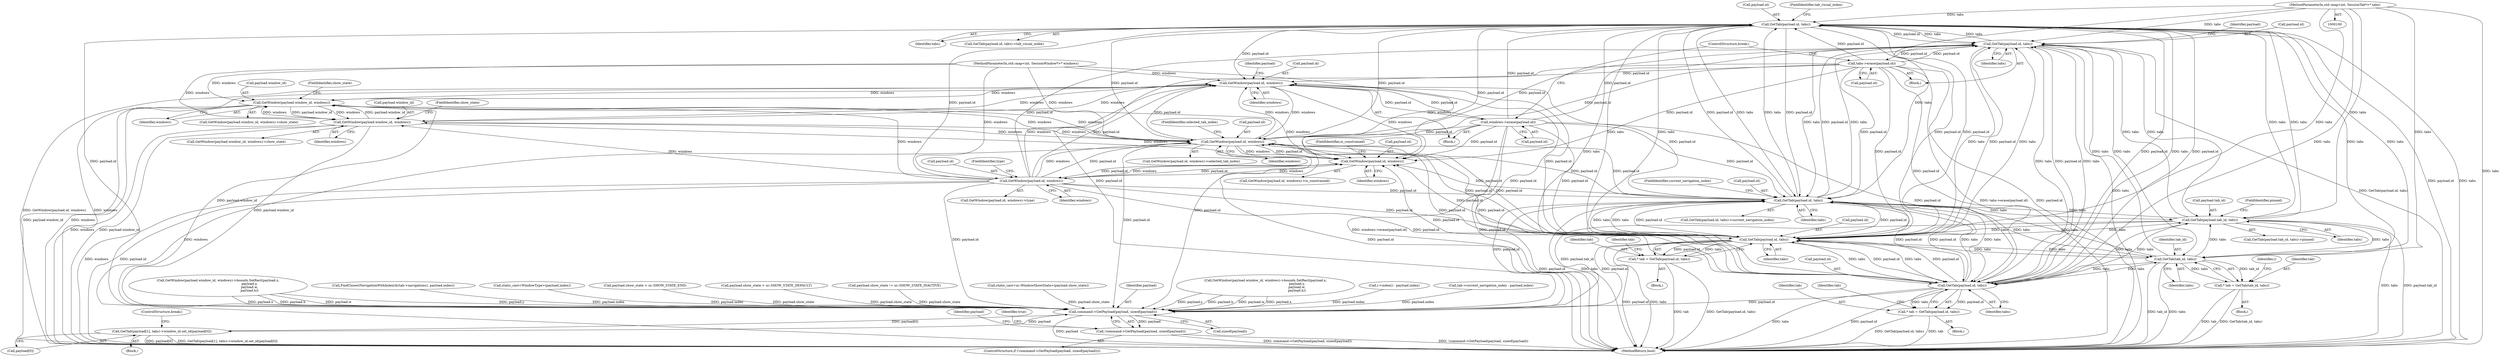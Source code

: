 digraph "0_Chrome_027429ee5abe6e2fb5e3b2b4542f0a6fe0dbc12d_0@pointer" {
"1000102" [label="(MethodParameterIn,std::map<int, SessionTab*>* tabs)"];
"1000267" [label="(Call,GetTab(payload.id, tabs))"];
"1000134" [label="(Call,command->GetPayload(payload, sizeof(payload)))"];
"1000133" [label="(Call,!command->GetPayload(payload, sizeof(payload)))"];
"1000140" [label="(Call,GetTab(payload[1], tabs)->window_id.set_id(payload[0]))"];
"1000295" [label="(Call,GetTab(payload.id, tabs))"];
"1000300" [label="(Call,tabs->erase(payload.id))"];
"1000306" [label="(Call,GetWindow(payload.id, windows))"];
"1000172" [label="(Call,GetWindow(payload.window_id, windows))"];
"1000245" [label="(Call,GetWindow(payload.window_id, windows))"];
"1000500" [label="(Call,GetWindow(payload.id, windows))"];
"1000331" [label="(Call,GetTab(payload.id, tabs))"];
"1000329" [label="(Call,* tab = GetTab(payload.id, tabs))"];
"1000369" [label="(Call,GetTab(payload.id, tabs))"];
"1000367" [label="(Call,* tab = GetTab(payload.id, tabs))"];
"1000433" [label="(Call,GetTab(tab_id, tabs))"];
"1000431" [label="(Call,* tab = GetTab(tab_id, tabs))"];
"1000476" [label="(Call,GetTab(payload.id, tabs))"];
"1000524" [label="(Call,GetWindow(payload.id, windows))"];
"1000533" [label="(Call,GetWindow(payload.id, windows))"];
"1000560" [label="(Call,GetTab(payload.tab_id, tabs))"];
"1000311" [label="(Call,windows->erase(payload.id))"];
"1000431" [label="(Call,* tab = GetTab(tab_id, tabs))"];
"1000340" [label="(Identifier,tab)"];
"1000438" [label="(Identifier,i)"];
"1000172" [label="(Call,GetWindow(payload.window_id, windows))"];
"1000435" [label="(Identifier,tabs)"];
"1000132" [label="(ControlStructure,if (!command->GetPayload(payload, sizeof(payload))))"];
"1000130" [label="(Block,)"];
"1000268" [label="(Call,payload.id)"];
"1000103" [label="(MethodParameterIn,std::map<int, SessionWindow*>* windows)"];
"1000271" [label="(Identifier,tabs)"];
"1000176" [label="(Identifier,windows)"];
"1000528" [label="(Identifier,windows)"];
"1000524" [label="(Call,GetWindow(payload.id, windows))"];
"1000504" [label="(Identifier,windows)"];
"1000311" [label="(Call,windows->erase(payload.id))"];
"1000246" [label="(Call,payload.window_id)"];
"1000368" [label="(Identifier,tab)"];
"1000534" [label="(Call,payload.id)"];
"1000367" [label="(Call,* tab = GetTab(payload.id, tabs))"];
"1000595" [label="(MethodReturn,bool)"];
"1000331" [label="(Call,GetTab(payload.id, tabs))"];
"1000559" [label="(Call,GetTab(payload.tab_id, tabs)->pinned)"];
"1000222" [label="(Call,payload.show_state < ui::SHOW_STATE_END)"];
"1000561" [label="(Call,payload.tab_id)"];
"1000476" [label="(Call,GetTab(payload.id, tabs))"];
"1000313" [label="(Identifier,payload)"];
"1000216" [label="(Call,payload.show_state > ui::SHOW_STATE_DEFAULT)"];
"1000434" [label="(Identifier,tab_id)"];
"1000433" [label="(Call,GetTab(tab_id, tabs))"];
"1000177" [label="(FieldIdentifier,show_state)"];
"1000529" [label="(FieldIdentifier,is_constrained)"];
"1000532" [label="(Call,GetWindow(payload.id, windows)->type)"];
"1000533" [label="(Call,GetWindow(payload.id, windows))"];
"1000133" [label="(Call,!command->GetPayload(payload, sizeof(payload)))"];
"1000227" [label="(Call,payload.show_state != ui::SHOW_STATE_INACTIVE)"];
"1000538" [label="(FieldIdentifier,type)"];
"1000312" [label="(Call,payload.id)"];
"1000315" [label="(ControlStructure,break;)"];
"1000370" [label="(Call,payload.id)"];
"1000139" [label="(Identifier,true)"];
"1000267" [label="(Call,GetTab(payload.id, tabs))"];
"1000250" [label="(FieldIdentifier,show_state)"];
"1000432" [label="(Identifier,tab)"];
"1000480" [label="(Identifier,tabs)"];
"1000295" [label="(Call,GetTab(payload.id, tabs))"];
"1000332" [label="(Call,payload.id)"];
"1000481" [label="(FieldIdentifier,current_navigation_index)"];
"1000294" [label="(Block,)"];
"1000305" [label="(Block,)"];
"1000335" [label="(Identifier,tabs)"];
"1000140" [label="(Call,GetTab(payload[1], tabs)->window_id.set_id(payload[0]))"];
"1000245" [label="(Call,GetWindow(payload.window_id, windows))"];
"1000171" [label="(Call,GetWindow(payload.window_id, windows)->show_state)"];
"1000266" [label="(Call,GetTab(payload.id, tabs)->tab_visual_index)"];
"1000235" [label="(Call,static_cast<ui::WindowShowState>(payload.show_state))"];
"1000135" [label="(Identifier,payload)"];
"1000376" [label="(Identifier,tab)"];
"1000136" [label="(Call,sizeof(payload))"];
"1000197" [label="(Call,GetWindow(payload.window_id, windows)->bounds.SetRect(payload.x,\n                                                              payload.y,\n                                                              payload.w,\n                                                              payload.h))"];
"1000307" [label="(Call,payload.id)"];
"1000369" [label="(Call,GetTab(payload.id, tabs))"];
"1000249" [label="(Identifier,windows)"];
"1000144" [label="(ControlStructure,break;)"];
"1000244" [label="(Call,GetWindow(payload.window_id, windows)->show_state)"];
"1000500" [label="(Call,GetWindow(payload.id, windows))"];
"1000398" [label="(Call,i->index() - payload.index)"];
"1000348" [label="(Block,)"];
"1000272" [label="(FieldIdentifier,tab_visual_index)"];
"1000505" [label="(FieldIdentifier,selected_tab_index)"];
"1000523" [label="(Call,GetWindow(payload.id, windows)->is_constrained)"];
"1000300" [label="(Call,tabs->erase(payload.id))"];
"1000416" [label="(Block,)"];
"1000306" [label="(Call,GetWindow(payload.id, windows))"];
"1000301" [label="(Call,payload.id)"];
"1000477" [label="(Call,payload.id)"];
"1000381" [label="(Call,tab->current_navigation_index - payload.index)"];
"1000330" [label="(Identifier,tab)"];
"1000157" [label="(Call,GetWindow(payload.window_id, windows)->bounds.SetRect(payload.x,\n                                                              payload.y,\n                                                              payload.w,\n                                                              payload.h))"];
"1000565" [label="(FieldIdentifier,pinned)"];
"1000329" [label="(Call,* tab = GetTab(payload.id, tabs))"];
"1000296" [label="(Call,payload.id)"];
"1000317" [label="(Block,)"];
"1000373" [label="(Identifier,tabs)"];
"1000525" [label="(Call,payload.id)"];
"1000299" [label="(Identifier,tabs)"];
"1000310" [label="(Identifier,windows)"];
"1000102" [label="(MethodParameterIn,std::map<int, SessionTab*>* tabs)"];
"1000337" [label="(Call,FindClosestNavigationWithIndex(&(tab->navigations), payload.index))"];
"1000560" [label="(Call,GetTab(payload.tab_id, tabs))"];
"1000501" [label="(Call,payload.id)"];
"1000537" [label="(Identifier,windows)"];
"1000142" [label="(Identifier,payload)"];
"1000540" [label="(Call,static_cast<WindowType>(payload.index))"];
"1000499" [label="(Call,GetWindow(payload.id, windows)->selected_tab_index)"];
"1000141" [label="(Call,payload[0])"];
"1000302" [label="(Identifier,payload)"];
"1000564" [label="(Identifier,tabs)"];
"1000173" [label="(Call,payload.window_id)"];
"1000475" [label="(Call,GetTab(payload.id, tabs)->current_navigation_index)"];
"1000134" [label="(Call,command->GetPayload(payload, sizeof(payload)))"];
"1000102" -> "1000100"  [label="AST: "];
"1000102" -> "1000595"  [label="DDG: tabs"];
"1000102" -> "1000267"  [label="DDG: tabs"];
"1000102" -> "1000295"  [label="DDG: tabs"];
"1000102" -> "1000331"  [label="DDG: tabs"];
"1000102" -> "1000369"  [label="DDG: tabs"];
"1000102" -> "1000433"  [label="DDG: tabs"];
"1000102" -> "1000476"  [label="DDG: tabs"];
"1000102" -> "1000560"  [label="DDG: tabs"];
"1000267" -> "1000266"  [label="AST: "];
"1000267" -> "1000271"  [label="CFG: "];
"1000268" -> "1000267"  [label="AST: "];
"1000271" -> "1000267"  [label="AST: "];
"1000272" -> "1000267"  [label="CFG: "];
"1000267" -> "1000595"  [label="DDG: payload.id"];
"1000267" -> "1000595"  [label="DDG: tabs"];
"1000267" -> "1000134"  [label="DDG: payload.id"];
"1000311" -> "1000267"  [label="DDG: payload.id"];
"1000369" -> "1000267"  [label="DDG: payload.id"];
"1000369" -> "1000267"  [label="DDG: tabs"];
"1000300" -> "1000267"  [label="DDG: payload.id"];
"1000476" -> "1000267"  [label="DDG: payload.id"];
"1000476" -> "1000267"  [label="DDG: tabs"];
"1000500" -> "1000267"  [label="DDG: payload.id"];
"1000331" -> "1000267"  [label="DDG: payload.id"];
"1000331" -> "1000267"  [label="DDG: tabs"];
"1000533" -> "1000267"  [label="DDG: payload.id"];
"1000295" -> "1000267"  [label="DDG: tabs"];
"1000433" -> "1000267"  [label="DDG: tabs"];
"1000560" -> "1000267"  [label="DDG: tabs"];
"1000267" -> "1000295"  [label="DDG: payload.id"];
"1000267" -> "1000295"  [label="DDG: tabs"];
"1000267" -> "1000306"  [label="DDG: payload.id"];
"1000267" -> "1000331"  [label="DDG: payload.id"];
"1000267" -> "1000331"  [label="DDG: tabs"];
"1000267" -> "1000369"  [label="DDG: payload.id"];
"1000267" -> "1000369"  [label="DDG: tabs"];
"1000267" -> "1000433"  [label="DDG: tabs"];
"1000267" -> "1000476"  [label="DDG: payload.id"];
"1000267" -> "1000476"  [label="DDG: tabs"];
"1000267" -> "1000500"  [label="DDG: payload.id"];
"1000267" -> "1000524"  [label="DDG: payload.id"];
"1000267" -> "1000560"  [label="DDG: tabs"];
"1000134" -> "1000133"  [label="AST: "];
"1000134" -> "1000136"  [label="CFG: "];
"1000135" -> "1000134"  [label="AST: "];
"1000136" -> "1000134"  [label="AST: "];
"1000133" -> "1000134"  [label="CFG: "];
"1000134" -> "1000595"  [label="DDG: payload"];
"1000134" -> "1000133"  [label="DDG: payload"];
"1000157" -> "1000134"  [label="DDG: payload.w"];
"1000157" -> "1000134"  [label="DDG: payload.y"];
"1000157" -> "1000134"  [label="DDG: payload.x"];
"1000157" -> "1000134"  [label="DDG: payload.h"];
"1000311" -> "1000134"  [label="DDG: payload.id"];
"1000197" -> "1000134"  [label="DDG: payload.y"];
"1000197" -> "1000134"  [label="DDG: payload.h"];
"1000197" -> "1000134"  [label="DDG: payload.w"];
"1000197" -> "1000134"  [label="DDG: payload.x"];
"1000369" -> "1000134"  [label="DDG: payload.id"];
"1000140" -> "1000134"  [label="DDG: payload[0]"];
"1000300" -> "1000134"  [label="DDG: payload.id"];
"1000476" -> "1000134"  [label="DDG: payload.id"];
"1000533" -> "1000134"  [label="DDG: payload.id"];
"1000172" -> "1000134"  [label="DDG: payload.window_id"];
"1000245" -> "1000134"  [label="DDG: payload.window_id"];
"1000222" -> "1000134"  [label="DDG: payload.show_state"];
"1000235" -> "1000134"  [label="DDG: payload.show_state"];
"1000216" -> "1000134"  [label="DDG: payload.show_state"];
"1000227" -> "1000134"  [label="DDG: payload.show_state"];
"1000331" -> "1000134"  [label="DDG: payload.id"];
"1000398" -> "1000134"  [label="DDG: payload.index"];
"1000337" -> "1000134"  [label="DDG: payload.index"];
"1000540" -> "1000134"  [label="DDG: payload.index"];
"1000500" -> "1000134"  [label="DDG: payload.id"];
"1000381" -> "1000134"  [label="DDG: payload.index"];
"1000560" -> "1000134"  [label="DDG: payload.tab_id"];
"1000134" -> "1000140"  [label="DDG: payload"];
"1000133" -> "1000132"  [label="AST: "];
"1000139" -> "1000133"  [label="CFG: "];
"1000142" -> "1000133"  [label="CFG: "];
"1000133" -> "1000595"  [label="DDG: command->GetPayload(payload, sizeof(payload))"];
"1000133" -> "1000595"  [label="DDG: !command->GetPayload(payload, sizeof(payload))"];
"1000140" -> "1000130"  [label="AST: "];
"1000140" -> "1000141"  [label="CFG: "];
"1000141" -> "1000140"  [label="AST: "];
"1000144" -> "1000140"  [label="CFG: "];
"1000140" -> "1000595"  [label="DDG: payload[0]"];
"1000140" -> "1000595"  [label="DDG: GetTab(payload[1], tabs)->window_id.set_id(payload[0])"];
"1000295" -> "1000294"  [label="AST: "];
"1000295" -> "1000299"  [label="CFG: "];
"1000296" -> "1000295"  [label="AST: "];
"1000299" -> "1000295"  [label="AST: "];
"1000302" -> "1000295"  [label="CFG: "];
"1000295" -> "1000595"  [label="DDG: tabs"];
"1000295" -> "1000595"  [label="DDG: GetTab(payload.id, tabs)"];
"1000311" -> "1000295"  [label="DDG: payload.id"];
"1000369" -> "1000295"  [label="DDG: payload.id"];
"1000369" -> "1000295"  [label="DDG: tabs"];
"1000300" -> "1000295"  [label="DDG: payload.id"];
"1000476" -> "1000295"  [label="DDG: payload.id"];
"1000476" -> "1000295"  [label="DDG: tabs"];
"1000500" -> "1000295"  [label="DDG: payload.id"];
"1000533" -> "1000295"  [label="DDG: payload.id"];
"1000331" -> "1000295"  [label="DDG: payload.id"];
"1000331" -> "1000295"  [label="DDG: tabs"];
"1000433" -> "1000295"  [label="DDG: tabs"];
"1000560" -> "1000295"  [label="DDG: tabs"];
"1000295" -> "1000300"  [label="DDG: payload.id"];
"1000295" -> "1000331"  [label="DDG: tabs"];
"1000295" -> "1000369"  [label="DDG: tabs"];
"1000295" -> "1000433"  [label="DDG: tabs"];
"1000295" -> "1000476"  [label="DDG: tabs"];
"1000295" -> "1000560"  [label="DDG: tabs"];
"1000300" -> "1000294"  [label="AST: "];
"1000300" -> "1000301"  [label="CFG: "];
"1000301" -> "1000300"  [label="AST: "];
"1000315" -> "1000300"  [label="CFG: "];
"1000300" -> "1000595"  [label="DDG: payload.id"];
"1000300" -> "1000595"  [label="DDG: tabs->erase(payload.id)"];
"1000300" -> "1000306"  [label="DDG: payload.id"];
"1000300" -> "1000331"  [label="DDG: payload.id"];
"1000300" -> "1000369"  [label="DDG: payload.id"];
"1000300" -> "1000476"  [label="DDG: payload.id"];
"1000300" -> "1000500"  [label="DDG: payload.id"];
"1000300" -> "1000524"  [label="DDG: payload.id"];
"1000306" -> "1000305"  [label="AST: "];
"1000306" -> "1000310"  [label="CFG: "];
"1000307" -> "1000306"  [label="AST: "];
"1000310" -> "1000306"  [label="AST: "];
"1000313" -> "1000306"  [label="CFG: "];
"1000306" -> "1000595"  [label="DDG: windows"];
"1000306" -> "1000595"  [label="DDG: GetWindow(payload.id, windows)"];
"1000306" -> "1000172"  [label="DDG: windows"];
"1000306" -> "1000245"  [label="DDG: windows"];
"1000311" -> "1000306"  [label="DDG: payload.id"];
"1000369" -> "1000306"  [label="DDG: payload.id"];
"1000476" -> "1000306"  [label="DDG: payload.id"];
"1000500" -> "1000306"  [label="DDG: payload.id"];
"1000500" -> "1000306"  [label="DDG: windows"];
"1000533" -> "1000306"  [label="DDG: payload.id"];
"1000533" -> "1000306"  [label="DDG: windows"];
"1000331" -> "1000306"  [label="DDG: payload.id"];
"1000172" -> "1000306"  [label="DDG: windows"];
"1000245" -> "1000306"  [label="DDG: windows"];
"1000103" -> "1000306"  [label="DDG: windows"];
"1000306" -> "1000311"  [label="DDG: payload.id"];
"1000306" -> "1000500"  [label="DDG: windows"];
"1000306" -> "1000524"  [label="DDG: windows"];
"1000172" -> "1000171"  [label="AST: "];
"1000172" -> "1000176"  [label="CFG: "];
"1000173" -> "1000172"  [label="AST: "];
"1000176" -> "1000172"  [label="AST: "];
"1000177" -> "1000172"  [label="CFG: "];
"1000172" -> "1000595"  [label="DDG: windows"];
"1000172" -> "1000595"  [label="DDG: payload.window_id"];
"1000245" -> "1000172"  [label="DDG: payload.window_id"];
"1000245" -> "1000172"  [label="DDG: windows"];
"1000500" -> "1000172"  [label="DDG: windows"];
"1000533" -> "1000172"  [label="DDG: windows"];
"1000103" -> "1000172"  [label="DDG: windows"];
"1000172" -> "1000245"  [label="DDG: payload.window_id"];
"1000172" -> "1000245"  [label="DDG: windows"];
"1000172" -> "1000500"  [label="DDG: windows"];
"1000172" -> "1000524"  [label="DDG: windows"];
"1000245" -> "1000244"  [label="AST: "];
"1000245" -> "1000249"  [label="CFG: "];
"1000246" -> "1000245"  [label="AST: "];
"1000249" -> "1000245"  [label="AST: "];
"1000250" -> "1000245"  [label="CFG: "];
"1000245" -> "1000595"  [label="DDG: payload.window_id"];
"1000245" -> "1000595"  [label="DDG: windows"];
"1000500" -> "1000245"  [label="DDG: windows"];
"1000533" -> "1000245"  [label="DDG: windows"];
"1000103" -> "1000245"  [label="DDG: windows"];
"1000245" -> "1000500"  [label="DDG: windows"];
"1000245" -> "1000524"  [label="DDG: windows"];
"1000500" -> "1000499"  [label="AST: "];
"1000500" -> "1000504"  [label="CFG: "];
"1000501" -> "1000500"  [label="AST: "];
"1000504" -> "1000500"  [label="AST: "];
"1000505" -> "1000500"  [label="CFG: "];
"1000500" -> "1000595"  [label="DDG: payload.id"];
"1000500" -> "1000595"  [label="DDG: windows"];
"1000500" -> "1000331"  [label="DDG: payload.id"];
"1000500" -> "1000369"  [label="DDG: payload.id"];
"1000500" -> "1000476"  [label="DDG: payload.id"];
"1000311" -> "1000500"  [label="DDG: payload.id"];
"1000369" -> "1000500"  [label="DDG: payload.id"];
"1000476" -> "1000500"  [label="DDG: payload.id"];
"1000533" -> "1000500"  [label="DDG: payload.id"];
"1000533" -> "1000500"  [label="DDG: windows"];
"1000331" -> "1000500"  [label="DDG: payload.id"];
"1000103" -> "1000500"  [label="DDG: windows"];
"1000500" -> "1000524"  [label="DDG: payload.id"];
"1000500" -> "1000524"  [label="DDG: windows"];
"1000331" -> "1000329"  [label="AST: "];
"1000331" -> "1000335"  [label="CFG: "];
"1000332" -> "1000331"  [label="AST: "];
"1000335" -> "1000331"  [label="AST: "];
"1000329" -> "1000331"  [label="CFG: "];
"1000331" -> "1000595"  [label="DDG: payload.id"];
"1000331" -> "1000595"  [label="DDG: tabs"];
"1000331" -> "1000329"  [label="DDG: payload.id"];
"1000331" -> "1000329"  [label="DDG: tabs"];
"1000311" -> "1000331"  [label="DDG: payload.id"];
"1000369" -> "1000331"  [label="DDG: payload.id"];
"1000369" -> "1000331"  [label="DDG: tabs"];
"1000476" -> "1000331"  [label="DDG: payload.id"];
"1000476" -> "1000331"  [label="DDG: tabs"];
"1000533" -> "1000331"  [label="DDG: payload.id"];
"1000433" -> "1000331"  [label="DDG: tabs"];
"1000560" -> "1000331"  [label="DDG: tabs"];
"1000331" -> "1000369"  [label="DDG: payload.id"];
"1000331" -> "1000369"  [label="DDG: tabs"];
"1000331" -> "1000433"  [label="DDG: tabs"];
"1000331" -> "1000476"  [label="DDG: payload.id"];
"1000331" -> "1000476"  [label="DDG: tabs"];
"1000331" -> "1000524"  [label="DDG: payload.id"];
"1000331" -> "1000560"  [label="DDG: tabs"];
"1000329" -> "1000317"  [label="AST: "];
"1000330" -> "1000329"  [label="AST: "];
"1000340" -> "1000329"  [label="CFG: "];
"1000329" -> "1000595"  [label="DDG: GetTab(payload.id, tabs)"];
"1000329" -> "1000595"  [label="DDG: tab"];
"1000369" -> "1000367"  [label="AST: "];
"1000369" -> "1000373"  [label="CFG: "];
"1000370" -> "1000369"  [label="AST: "];
"1000373" -> "1000369"  [label="AST: "];
"1000367" -> "1000369"  [label="CFG: "];
"1000369" -> "1000595"  [label="DDG: payload.id"];
"1000369" -> "1000595"  [label="DDG: tabs"];
"1000369" -> "1000367"  [label="DDG: payload.id"];
"1000369" -> "1000367"  [label="DDG: tabs"];
"1000311" -> "1000369"  [label="DDG: payload.id"];
"1000476" -> "1000369"  [label="DDG: payload.id"];
"1000476" -> "1000369"  [label="DDG: tabs"];
"1000533" -> "1000369"  [label="DDG: payload.id"];
"1000433" -> "1000369"  [label="DDG: tabs"];
"1000560" -> "1000369"  [label="DDG: tabs"];
"1000369" -> "1000433"  [label="DDG: tabs"];
"1000369" -> "1000476"  [label="DDG: payload.id"];
"1000369" -> "1000476"  [label="DDG: tabs"];
"1000369" -> "1000524"  [label="DDG: payload.id"];
"1000369" -> "1000560"  [label="DDG: tabs"];
"1000367" -> "1000348"  [label="AST: "];
"1000368" -> "1000367"  [label="AST: "];
"1000376" -> "1000367"  [label="CFG: "];
"1000367" -> "1000595"  [label="DDG: GetTab(payload.id, tabs)"];
"1000367" -> "1000595"  [label="DDG: tab"];
"1000433" -> "1000431"  [label="AST: "];
"1000433" -> "1000435"  [label="CFG: "];
"1000434" -> "1000433"  [label="AST: "];
"1000435" -> "1000433"  [label="AST: "];
"1000431" -> "1000433"  [label="CFG: "];
"1000433" -> "1000595"  [label="DDG: tab_id"];
"1000433" -> "1000595"  [label="DDG: tabs"];
"1000433" -> "1000431"  [label="DDG: tab_id"];
"1000433" -> "1000431"  [label="DDG: tabs"];
"1000476" -> "1000433"  [label="DDG: tabs"];
"1000560" -> "1000433"  [label="DDG: tabs"];
"1000433" -> "1000476"  [label="DDG: tabs"];
"1000433" -> "1000560"  [label="DDG: tabs"];
"1000431" -> "1000416"  [label="AST: "];
"1000432" -> "1000431"  [label="AST: "];
"1000438" -> "1000431"  [label="CFG: "];
"1000431" -> "1000595"  [label="DDG: tab"];
"1000431" -> "1000595"  [label="DDG: GetTab(tab_id, tabs)"];
"1000476" -> "1000475"  [label="AST: "];
"1000476" -> "1000480"  [label="CFG: "];
"1000477" -> "1000476"  [label="AST: "];
"1000480" -> "1000476"  [label="AST: "];
"1000481" -> "1000476"  [label="CFG: "];
"1000476" -> "1000595"  [label="DDG: payload.id"];
"1000476" -> "1000595"  [label="DDG: tabs"];
"1000311" -> "1000476"  [label="DDG: payload.id"];
"1000533" -> "1000476"  [label="DDG: payload.id"];
"1000560" -> "1000476"  [label="DDG: tabs"];
"1000476" -> "1000524"  [label="DDG: payload.id"];
"1000476" -> "1000560"  [label="DDG: tabs"];
"1000524" -> "1000523"  [label="AST: "];
"1000524" -> "1000528"  [label="CFG: "];
"1000525" -> "1000524"  [label="AST: "];
"1000528" -> "1000524"  [label="AST: "];
"1000529" -> "1000524"  [label="CFG: "];
"1000311" -> "1000524"  [label="DDG: payload.id"];
"1000533" -> "1000524"  [label="DDG: payload.id"];
"1000533" -> "1000524"  [label="DDG: windows"];
"1000103" -> "1000524"  [label="DDG: windows"];
"1000524" -> "1000533"  [label="DDG: payload.id"];
"1000524" -> "1000533"  [label="DDG: windows"];
"1000533" -> "1000532"  [label="AST: "];
"1000533" -> "1000537"  [label="CFG: "];
"1000534" -> "1000533"  [label="AST: "];
"1000537" -> "1000533"  [label="AST: "];
"1000538" -> "1000533"  [label="CFG: "];
"1000533" -> "1000595"  [label="DDG: payload.id"];
"1000533" -> "1000595"  [label="DDG: windows"];
"1000103" -> "1000533"  [label="DDG: windows"];
"1000560" -> "1000559"  [label="AST: "];
"1000560" -> "1000564"  [label="CFG: "];
"1000561" -> "1000560"  [label="AST: "];
"1000564" -> "1000560"  [label="AST: "];
"1000565" -> "1000560"  [label="CFG: "];
"1000560" -> "1000595"  [label="DDG: tabs"];
"1000560" -> "1000595"  [label="DDG: payload.tab_id"];
"1000311" -> "1000305"  [label="AST: "];
"1000311" -> "1000312"  [label="CFG: "];
"1000312" -> "1000311"  [label="AST: "];
"1000315" -> "1000311"  [label="CFG: "];
"1000311" -> "1000595"  [label="DDG: payload.id"];
"1000311" -> "1000595"  [label="DDG: windows->erase(payload.id)"];
}
